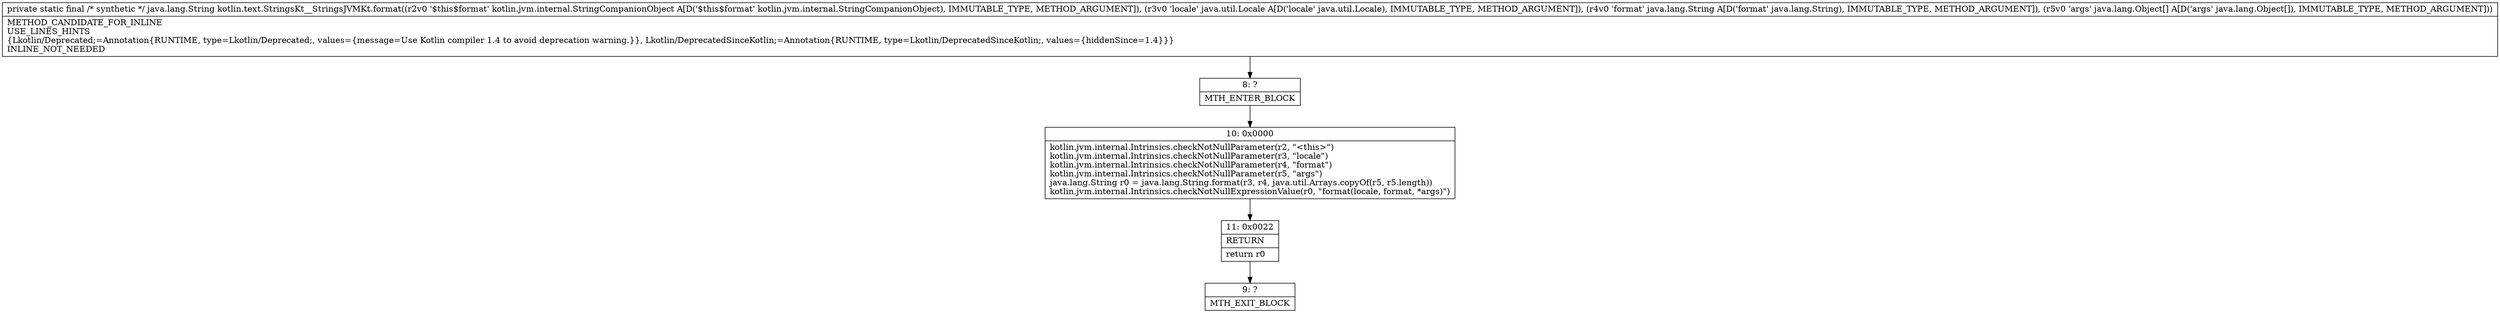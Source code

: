 digraph "CFG forkotlin.text.StringsKt__StringsJVMKt.format(Lkotlin\/jvm\/internal\/StringCompanionObject;Ljava\/util\/Locale;Ljava\/lang\/String;[Ljava\/lang\/Object;)Ljava\/lang\/String;" {
Node_8 [shape=record,label="{8\:\ ?|MTH_ENTER_BLOCK\l}"];
Node_10 [shape=record,label="{10\:\ 0x0000|kotlin.jvm.internal.Intrinsics.checkNotNullParameter(r2, \"\<this\>\")\lkotlin.jvm.internal.Intrinsics.checkNotNullParameter(r3, \"locale\")\lkotlin.jvm.internal.Intrinsics.checkNotNullParameter(r4, \"format\")\lkotlin.jvm.internal.Intrinsics.checkNotNullParameter(r5, \"args\")\ljava.lang.String r0 = java.lang.String.format(r3, r4, java.util.Arrays.copyOf(r5, r5.length))\lkotlin.jvm.internal.Intrinsics.checkNotNullExpressionValue(r0, \"format(locale, format, *args)\")\l}"];
Node_11 [shape=record,label="{11\:\ 0x0022|RETURN\l|return r0\l}"];
Node_9 [shape=record,label="{9\:\ ?|MTH_EXIT_BLOCK\l}"];
MethodNode[shape=record,label="{private static final \/* synthetic *\/ java.lang.String kotlin.text.StringsKt__StringsJVMKt.format((r2v0 '$this$format' kotlin.jvm.internal.StringCompanionObject A[D('$this$format' kotlin.jvm.internal.StringCompanionObject), IMMUTABLE_TYPE, METHOD_ARGUMENT]), (r3v0 'locale' java.util.Locale A[D('locale' java.util.Locale), IMMUTABLE_TYPE, METHOD_ARGUMENT]), (r4v0 'format' java.lang.String A[D('format' java.lang.String), IMMUTABLE_TYPE, METHOD_ARGUMENT]), (r5v0 'args' java.lang.Object[] A[D('args' java.lang.Object[]), IMMUTABLE_TYPE, METHOD_ARGUMENT]))  | METHOD_CANDIDATE_FOR_INLINE\lUSE_LINES_HINTS\l\{Lkotlin\/Deprecated;=Annotation\{RUNTIME, type=Lkotlin\/Deprecated;, values=\{message=Use Kotlin compiler 1.4 to avoid deprecation warning.\}\}, Lkotlin\/DeprecatedSinceKotlin;=Annotation\{RUNTIME, type=Lkotlin\/DeprecatedSinceKotlin;, values=\{hiddenSince=1.4\}\}\}\lINLINE_NOT_NEEDED\l}"];
MethodNode -> Node_8;Node_8 -> Node_10;
Node_10 -> Node_11;
Node_11 -> Node_9;
}

